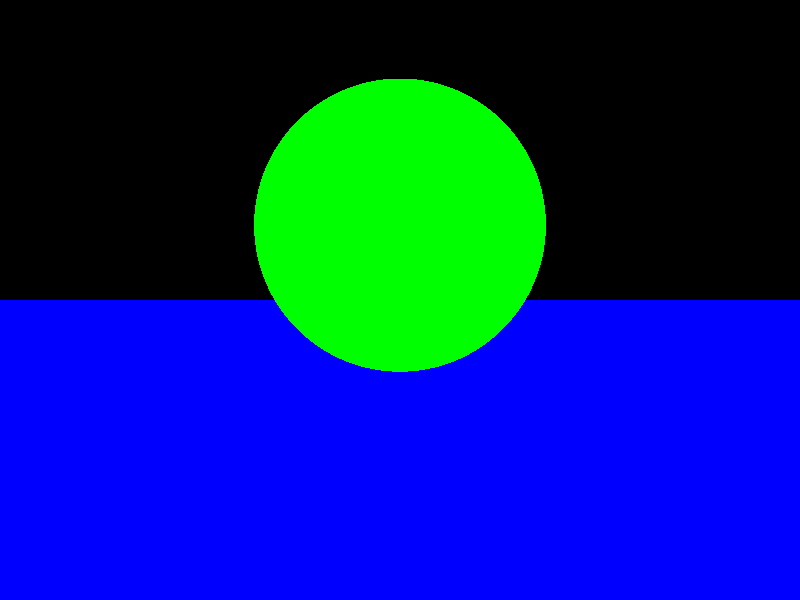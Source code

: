 #include "colors.inc"
camera {
    location <0, 1, 0>
    look_at <1, 1, 1>
}

light_source {
    <1,1,1>
    color rgb <1, 1, 1>
}

sphere {
    <3, 1.5, 3>, 1
    pigment { color Green }
}

plane {
    <0,1,0>, 0
    pigment { color Blue}
}
